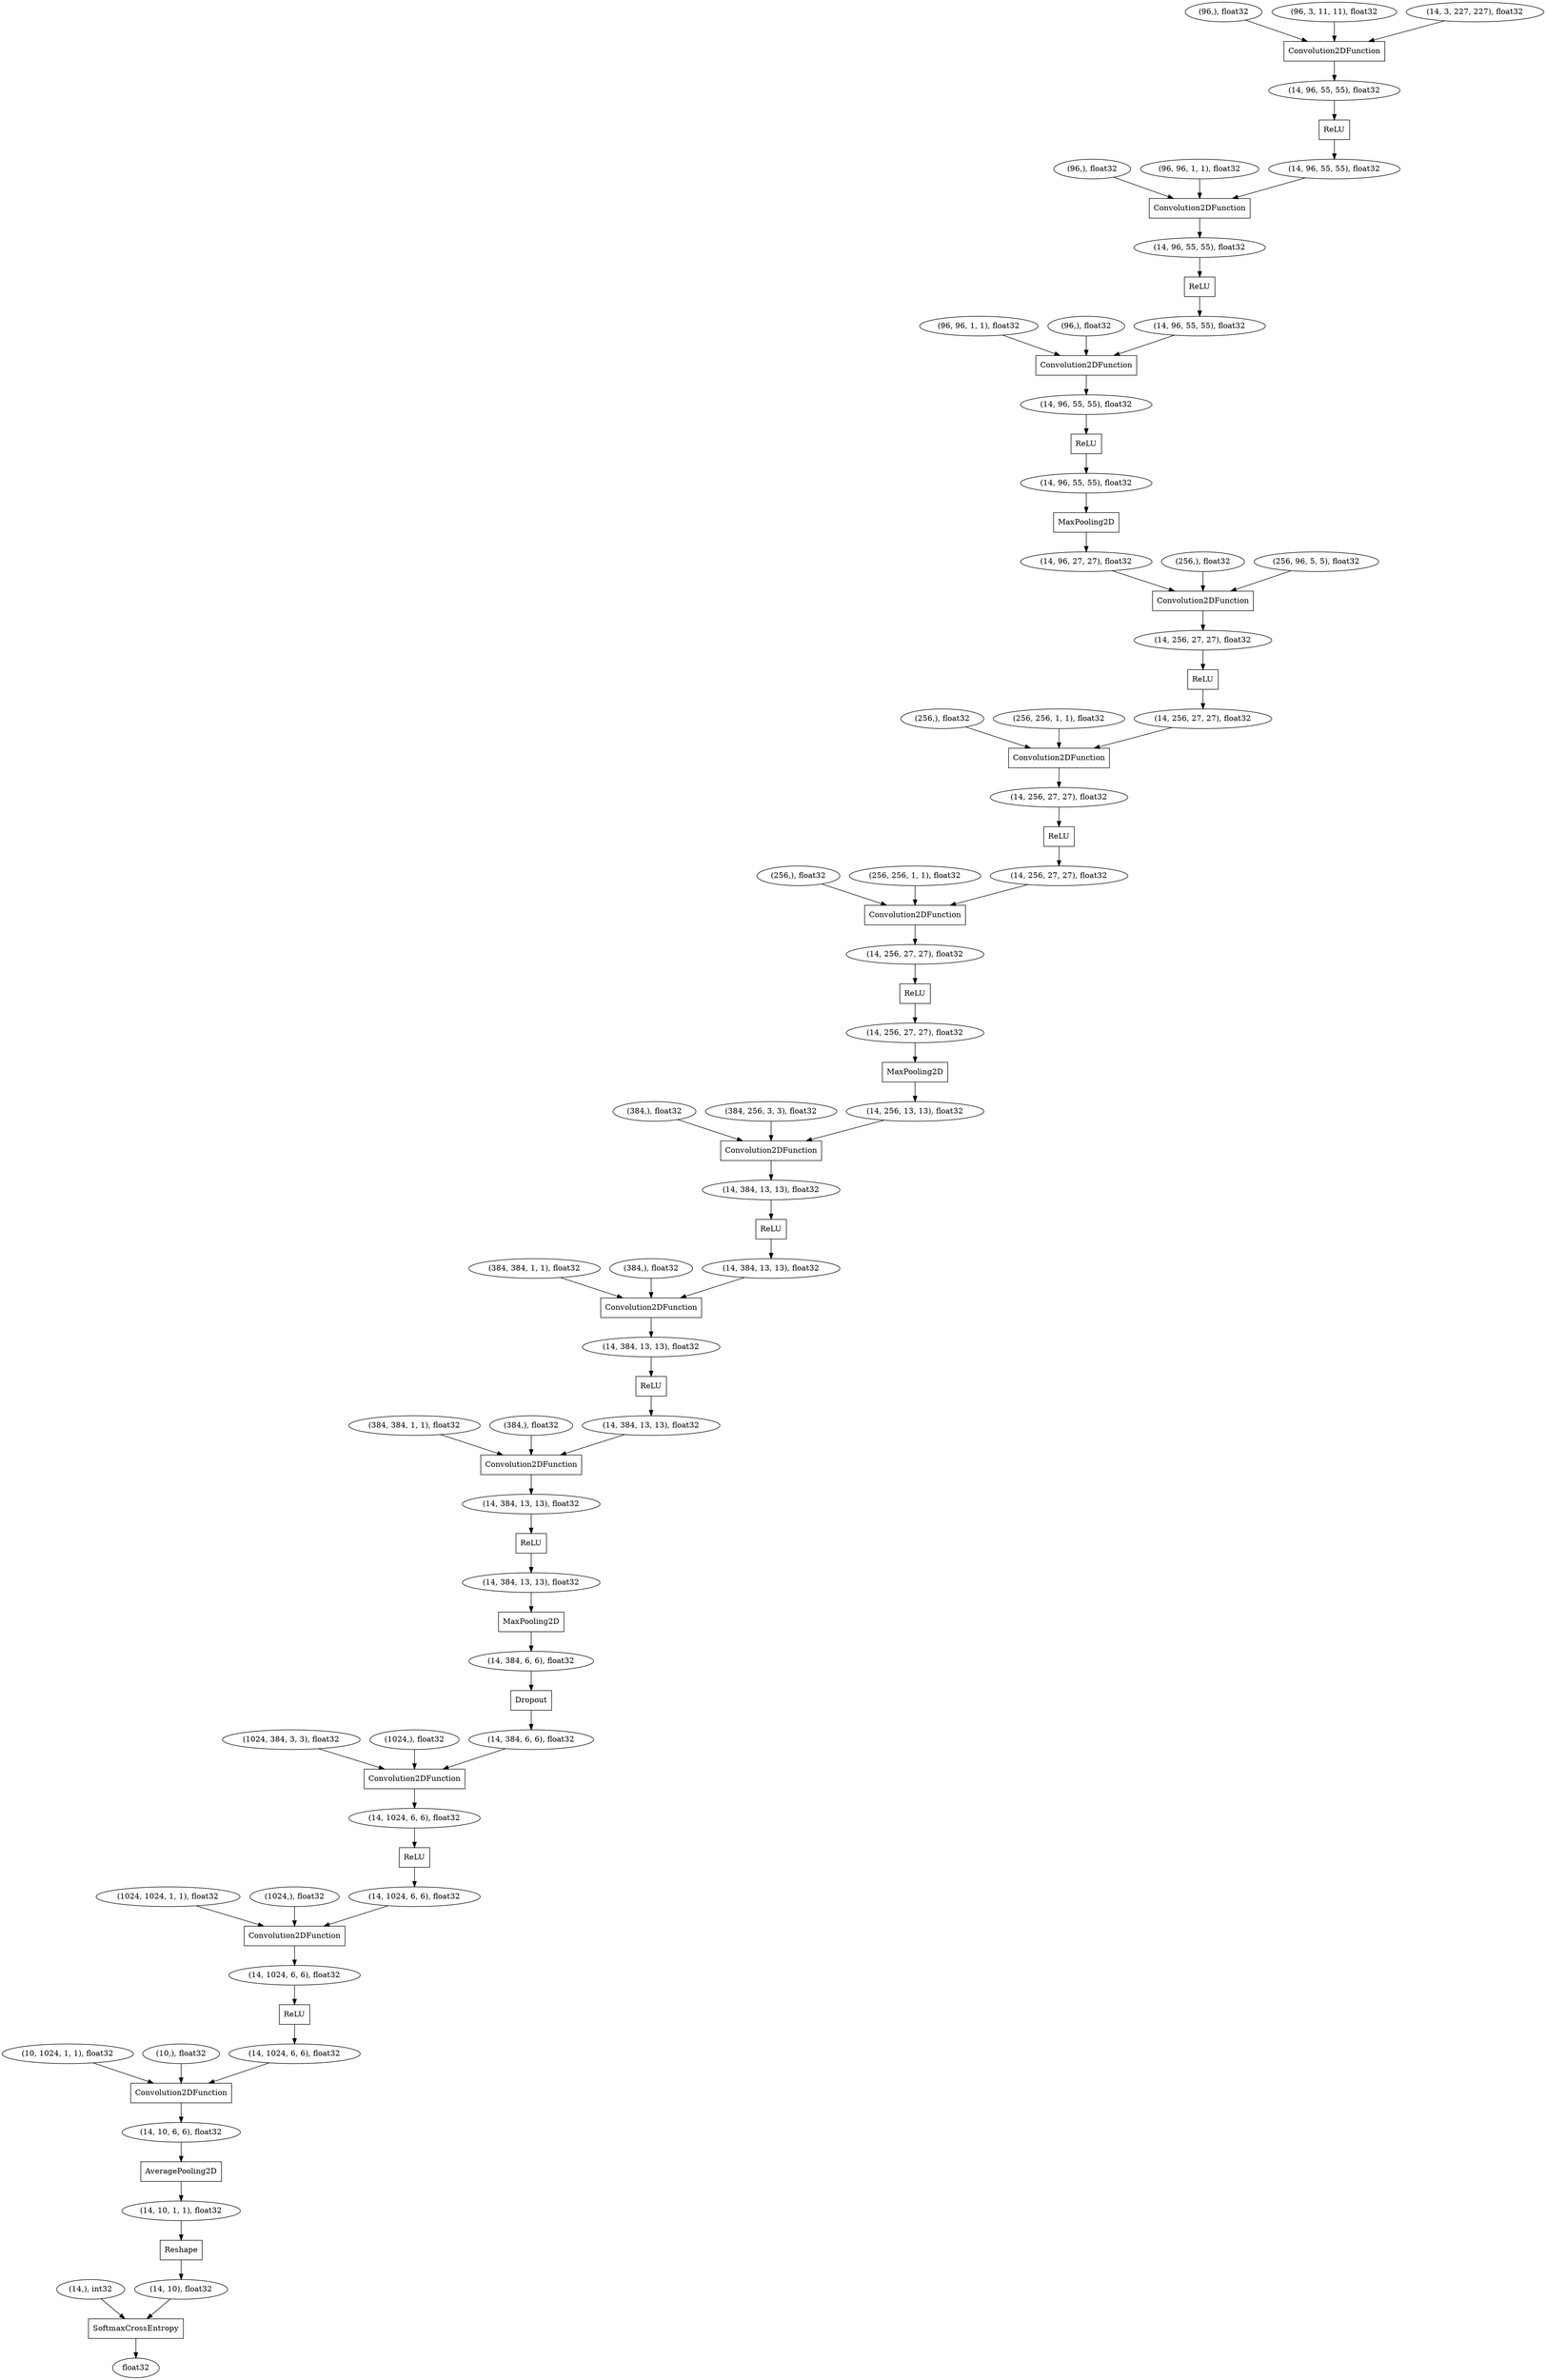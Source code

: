 digraph graphname{140300411642064 [shape="box",label="Convolution2DFunction"];140300411642192 [shape="box",label="ReLU"];140300411642320 [shape="oval",label="(14, 256, 27, 27), float32"];140300411642448 [shape="box",label="Convolution2DFunction"];140300411706128 [shape="oval",label="float32"];140300411642576 [shape="oval",label="(14, 256, 27, 27), float32"];140300411642640 [shape="oval",label="(14, 256, 27, 27), float32"];140300411642704 [shape="oval",label="(14, 256, 27, 27), float32"];140300411642768 [shape="box",label="ReLU"];140300411644752 [shape="oval",label="(14, 384, 13, 13), float32"];140300411643024 [shape="box",label="ReLU"];140300411643088 [shape="oval",label="(14, 256, 27, 27), float32"];140300411643152 [shape="oval",label="(14, 256, 27, 27), float32"];140300411643216 [shape="box",label="MaxPooling2D"];140300411643408 [shape="box",label="Convolution2DFunction"];140300411643472 [shape="oval",label="(14, 256, 13, 13), float32"];140300411643536 [shape="box",label="Convolution2DFunction"];140300411643728 [shape="box",label="ReLU"];140299545399632 [shape="oval",label="(96,), float32"];140300411643920 [shape="oval",label="(14, 384, 13, 13), float32"];140300411644048 [shape="box",label="Convolution2DFunction"];140300411644112 [shape="oval",label="(14, 384, 13, 13), float32"];140299545356560 [shape="oval",label="(384, 384, 1, 1), float32"];140300505704784 [shape="oval",label="(14, 96, 27, 27), float32"];140299545356688 [shape="oval",label="(384,), float32"];140300411644368 [shape="box",label="ReLU"];140300505705040 [shape="box",label="Convolution2DFunction"];140299545356944 [shape="oval",label="(384, 256, 3, 3), float32"];140300411644624 [shape="box",label="ReLU"];140300411644688 [shape="oval",label="(14, 384, 13, 13), float32"];140299545357136 [shape="oval",label="(256,), float32"];140300411644816 [shape="box",label="MaxPooling2D"];140299545357264 [shape="oval",label="(256,), float32"];140300411645008 [shape="box",label="Dropout"];140299545440784 [shape="oval",label="(384,), float32"];140300411645072 [shape="oval",label="(14, 384, 6, 6), float32"];140299545357520 [shape="oval",label="(256, 256, 1, 1), float32"];140299545357648 [shape="oval",label="(256,), float32"];140299545357072 [shape="oval",label="(256, 256, 1, 1), float32"];140300411645392 [shape="box",label="Convolution2DFunction"];140300411645520 [shape="box",label="Convolution2DFunction"];140300411645584 [shape="oval",label="(14, 384, 6, 6), float32"];140299545358032 [shape="oval",label="(96, 96, 1, 1), float32"];140299545358096 [shape="oval",label="(96,), float32"];140299545358224 [shape="oval",label="(96,), float32"];140300411645904 [shape="box",label="Convolution2DFunction"];140300411703376 [shape="oval",label="(14, 1024, 6, 6), float32"];140299545399504 [shape="oval",label="(96, 96, 1, 1), float32"];140300411703568 [shape="oval",label="(14, 1024, 6, 6), float32"];140300411703632 [shape="oval",label="(14, 1024, 6, 6), float32"];140300411703760 [shape="box",label="ReLU"];140300411703824 [shape="oval",label="(14, 1024, 6, 6), float32"];140299545399888 [shape="oval",label="(96, 3, 11, 11), float32"];140299545440912 [shape="oval",label="(384, 384, 1, 1), float32"];140299545440976 [shape="oval",label="(384,), float32"];140300411704080 [shape="box",label="AveragePooling2D"];140300411704144 [shape="oval",label="(14, 10, 6, 6), float32"];140300411523984 [shape="box",label="Convolution2DFunction"];140300411704272 [shape="box",label="Reshape"];140299545441104 [shape="oval",label="(1024, 384, 3, 3), float32"];140300411704336 [shape="oval",label="(14, 10, 1, 1), float32"];140299545441360 [shape="oval",label="(1024, 1024, 1, 1), float32"];140299545441424 [shape="oval",label="(1024,), float32"];140299545441552 [shape="oval",label="(10, 1024, 1, 1), float32"];140300411704656 [shape="box",label="SoftmaxCrossEntropy"];140299545441168 [shape="oval",label="(1024,), float32"];140300411524496 [shape="oval",label="(14, 3, 227, 227), float32"];140299545357904 [shape="oval",label="(256, 96, 5, 5), float32"];140300411524624 [shape="oval",label="(14, 96, 55, 55), float32"];140300411644176 [shape="oval",label="(14, 384, 13, 13), float32"];140300411524752 [shape="box",label="Convolution2DFunction"];140300411524944 [shape="box",label="ReLU"];140300411705296 [shape="oval",label="(14, 10), float32"];140300411644304 [shape="oval",label="(14, 384, 13, 13), float32"];140300411524176 [shape="oval",label="(14,), int32"];140300411645712 [shape="box",label="ReLU"];140300411525904 [shape="box",label="Convolution2DFunction"];140300411525968 [shape="oval",label="(14, 96, 55, 55), float32"];140300411526096 [shape="oval",label="(14, 96, 55, 55), float32"];140300411526160 [shape="oval",label="(14, 96, 55, 55), float32"];140300411526352 [shape="box",label="ReLU"];140300411526672 [shape="box",label="ReLU"];140300411526736 [shape="oval",label="(14, 96, 55, 55), float32"];140300411526800 [shape="oval",label="(14, 96, 55, 55), float32"];140300411526992 [shape="box",label="MaxPooling2D"];140299545441616 [shape="oval",label="(10,), float32"];140299545399632 -> 140300411523984;140300411643408 -> 140300411644752;140300411642640 -> 140300411642768;140299545358032 -> 140300411524752;140300411645520 -> 140300411703376;140300411525904 -> 140300411526160;140300411643472 -> 140300411643536;140299545356688 -> 140300411643536;140299545441552 -> 140300411645392;140300411642064 -> 140300411642320;140299545440784 -> 140300411644048;140299545399888 -> 140300411523984;140300411705296 -> 140300411704656;140300411642448 -> 140300411642640;140300411644624 -> 140300411644688;140300411526672 -> 140300411526800;140300411523984 -> 140300411524624;140300411644368 -> 140300411644304;140300411703824 -> 140300411703760;140300411526160 -> 140300411526352;140300411526992 -> 140300505704784;140299545441360 -> 140300411645904;140300411524944 -> 140300411525968;140300411643088 -> 140300411643216;140299545440976 -> 140300411643408;140300411642576 -> 140300411642448;140299545358096 -> 140300411524752;140299545357648 -> 140300411642064;140300411643536 -> 140300411643920;140300505705040 -> 140300411643152;140299545357136 -> 140300505705040;140300411704080 -> 140300411704336;140300411643152 -> 140300411643024;140300411644752 -> 140300411644624;140299545441424 -> 140300411645904;140299545356560 -> 140300411644048;140300411644304 -> 140300411643408;140299545441168 -> 140300411645520;140300411704336 -> 140300411704272;140299545357264 -> 140300411642448;140300411644112 -> 140300411644368;140300411703760 -> 140300411703568;140299545440912 -> 140300411643408;140299545358224 -> 140300411525904;140300411644048 -> 140300411644112;140300411703568 -> 140300411645392;140300411643728 -> 140300411644176;140300411524752 -> 140300411526736;140300411703632 -> 140300411645904;140300411642704 -> 140300505705040;140299545357520 -> 140300411642448;140300411526352 -> 140300411526096;140300411645712 -> 140300411703632;140300411525968 -> 140300411525904;140300411643024 -> 140300411643088;140300505704784 -> 140300411642064;140300411524176 -> 140300411704656;140300411704144 -> 140300411704080;140300411704656 -> 140300411706128;140300411642320 -> 140300411642192;140299545357072 -> 140300505705040;140300411644816 -> 140300411645072;140300411644176 -> 140300411644048;140300411645008 -> 140300411645584;140300411526096 -> 140300411524752;140300411524624 -> 140300411524944;140300411704272 -> 140300411705296;140300411643920 -> 140300411643728;140300411703376 -> 140300411645712;140300411645072 -> 140300411645008;140300411642768 -> 140300411642704;140299545441616 -> 140300411645392;140300411642192 -> 140300411642576;140300411645904 -> 140300411703824;140299545356944 -> 140300411643536;140300411645392 -> 140300411704144;140300411524496 -> 140300411523984;140299545441104 -> 140300411645520;140300411643216 -> 140300411643472;140300411526800 -> 140300411526992;140300411645584 -> 140300411645520;140300411526736 -> 140300411526672;140299545357904 -> 140300411642064;140299545399504 -> 140300411525904;140300411644688 -> 140300411644816;}